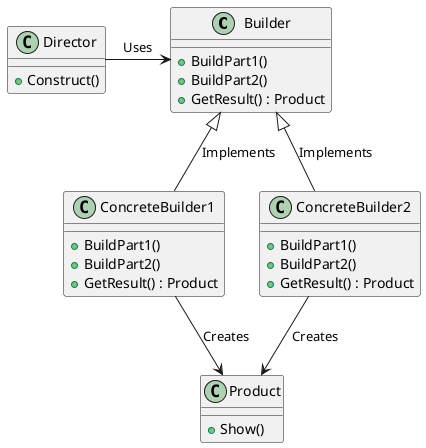@startuml
!define RECTANGLE class

RECTANGLE Builder {
  +BuildPart1()
  +BuildPart2()
  +GetResult() : Product
}

RECTANGLE ConcreteBuilder1 {
  +BuildPart1()
  +BuildPart2()
  +GetResult() : Product
}

RECTANGLE ConcreteBuilder2 {
  +BuildPart1()
  +BuildPart2()
  +GetResult() : Product
}

RECTANGLE Director {
  +Construct()
}

RECTANGLE Product {
  +Show()
}

Director -> Builder : Uses
Builder <|-- ConcreteBuilder1 : Implements
Builder <|-- ConcreteBuilder2 : Implements
ConcreteBuilder1 --> Product : Creates
ConcreteBuilder2 --> Product : Creates

@enduml
